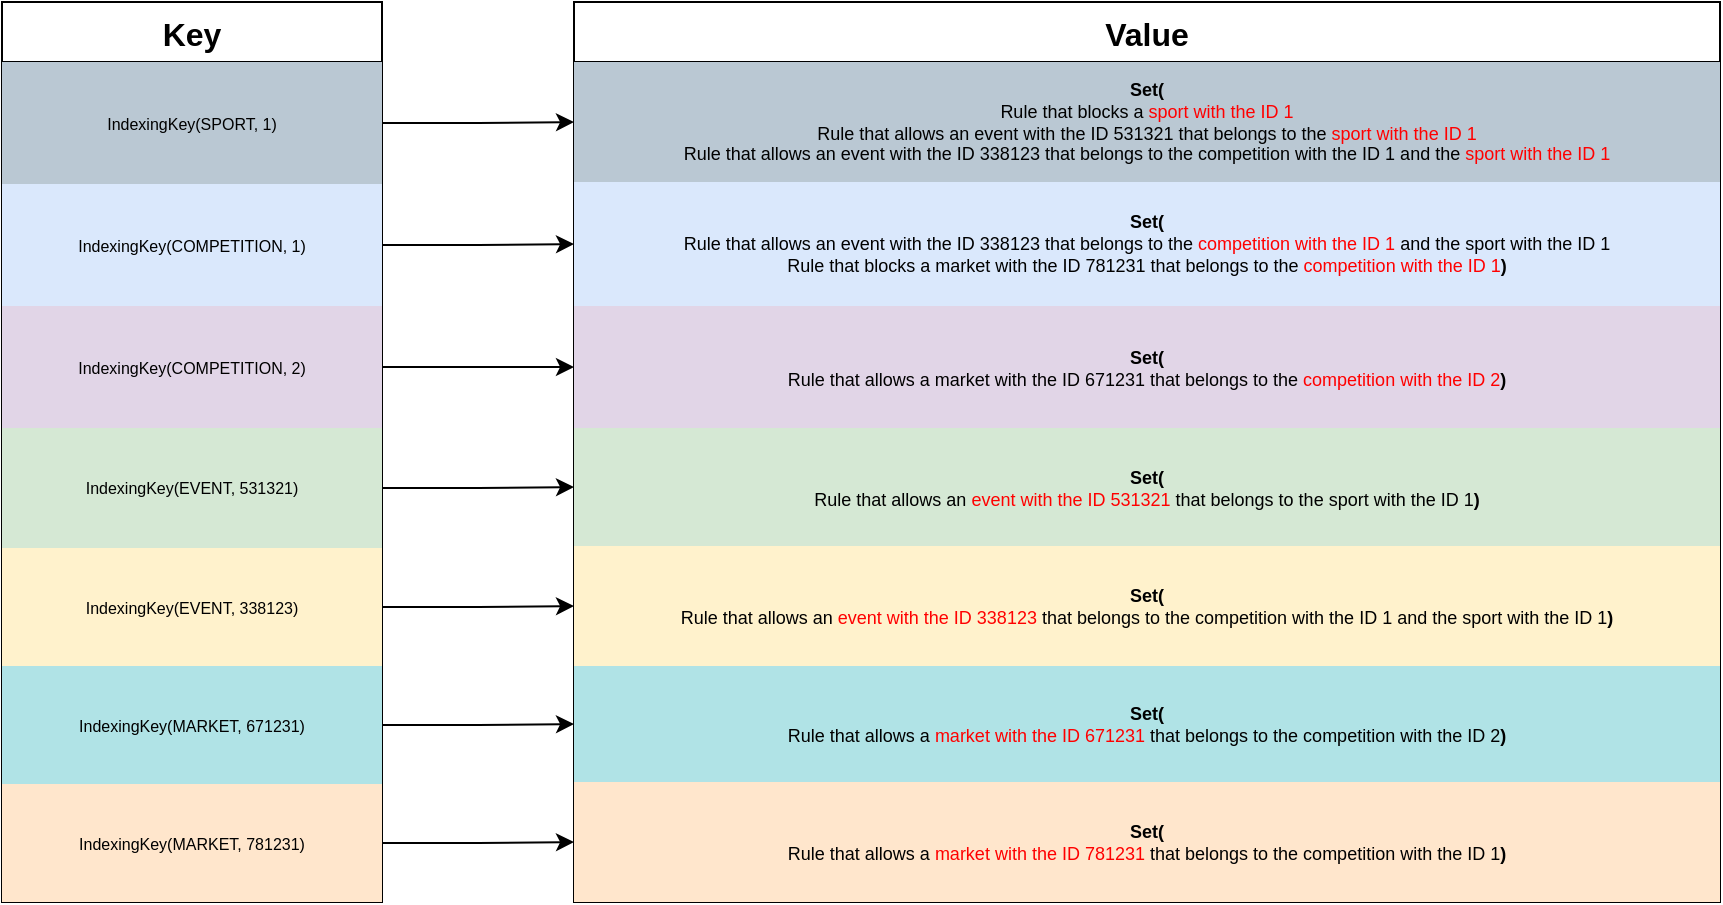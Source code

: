 <mxfile version="21.2.8" type="device">
  <diagram name="Page-1" id="m7LgojhkVV1RunFnOX2p">
    <mxGraphModel dx="792" dy="483" grid="1" gridSize="10" guides="1" tooltips="1" connect="1" arrows="1" fold="1" page="1" pageScale="1" pageWidth="827" pageHeight="1169" math="0" shadow="0">
      <root>
        <mxCell id="0" />
        <mxCell id="1" parent="0" />
        <mxCell id="sRkpq67CHHRW4R_DKQx_-1" value="Key" style="shape=table;startSize=30;container=1;collapsible=0;childLayout=tableLayout;strokeColor=default;fontSize=16;fontStyle=1" parent="1" vertex="1">
          <mxGeometry x="100" y="170" width="190" height="450" as="geometry" />
        </mxCell>
        <mxCell id="sRkpq67CHHRW4R_DKQx_-2" value="" style="shape=tableRow;horizontal=0;startSize=0;swimlaneHead=0;swimlaneBody=0;strokeColor=inherit;top=0;left=0;bottom=0;right=0;collapsible=0;dropTarget=0;fillColor=none;points=[[0,0.5],[1,0.5]];portConstraint=eastwest;fontSize=11;" parent="sRkpq67CHHRW4R_DKQx_-1" vertex="1">
          <mxGeometry y="30" width="190" height="61" as="geometry" />
        </mxCell>
        <mxCell id="sRkpq67CHHRW4R_DKQx_-3" value="IndexingKey(SPORT, 1)" style="shape=partialRectangle;html=1;whiteSpace=wrap;connectable=0;strokeColor=#23445d;overflow=hidden;fillColor=#bac8d3;top=0;left=0;bottom=0;right=0;pointerEvents=1;fontSize=8;" parent="sRkpq67CHHRW4R_DKQx_-2" vertex="1">
          <mxGeometry width="190" height="61" as="geometry">
            <mxRectangle width="190" height="61" as="alternateBounds" />
          </mxGeometry>
        </mxCell>
        <mxCell id="sRkpq67CHHRW4R_DKQx_-6" value="" style="shape=tableRow;horizontal=0;startSize=0;swimlaneHead=0;swimlaneBody=0;strokeColor=inherit;top=0;left=0;bottom=0;right=0;collapsible=0;dropTarget=0;fillColor=none;points=[[0,0.5],[1,0.5]];portConstraint=eastwest;fontSize=11;" parent="sRkpq67CHHRW4R_DKQx_-1" vertex="1">
          <mxGeometry y="91" width="190" height="61" as="geometry" />
        </mxCell>
        <mxCell id="sRkpq67CHHRW4R_DKQx_-7" value="IndexingKey(COMPETITION, 1)" style="shape=partialRectangle;html=1;whiteSpace=wrap;connectable=0;strokeColor=#6c8ebf;overflow=hidden;fillColor=#dae8fc;top=0;left=0;bottom=0;right=0;pointerEvents=1;fontSize=8;" parent="sRkpq67CHHRW4R_DKQx_-6" vertex="1">
          <mxGeometry width="190" height="61" as="geometry">
            <mxRectangle width="190" height="61" as="alternateBounds" />
          </mxGeometry>
        </mxCell>
        <mxCell id="sRkpq67CHHRW4R_DKQx_-10" value="" style="shape=tableRow;horizontal=0;startSize=0;swimlaneHead=0;swimlaneBody=0;strokeColor=inherit;top=0;left=0;bottom=0;right=0;collapsible=0;dropTarget=0;fillColor=none;points=[[0,0.5],[1,0.5]];portConstraint=eastwest;fontSize=11;" parent="sRkpq67CHHRW4R_DKQx_-1" vertex="1">
          <mxGeometry y="152" width="190" height="61" as="geometry" />
        </mxCell>
        <mxCell id="sRkpq67CHHRW4R_DKQx_-11" value="IndexingKey(COMPETITION, 2)" style="shape=partialRectangle;html=1;whiteSpace=wrap;connectable=0;strokeColor=#9673a6;overflow=hidden;fillColor=#e1d5e7;top=0;left=0;bottom=0;right=0;pointerEvents=1;fontSize=8;" parent="sRkpq67CHHRW4R_DKQx_-10" vertex="1">
          <mxGeometry width="190" height="61" as="geometry">
            <mxRectangle width="190" height="61" as="alternateBounds" />
          </mxGeometry>
        </mxCell>
        <mxCell id="sRkpq67CHHRW4R_DKQx_-24" style="shape=tableRow;horizontal=0;startSize=0;swimlaneHead=0;swimlaneBody=0;strokeColor=inherit;top=0;left=0;bottom=0;right=0;collapsible=0;dropTarget=0;fillColor=none;points=[[0,0.5],[1,0.5]];portConstraint=eastwest;fontSize=11;" parent="sRkpq67CHHRW4R_DKQx_-1" vertex="1">
          <mxGeometry y="213" width="190" height="60" as="geometry" />
        </mxCell>
        <mxCell id="sRkpq67CHHRW4R_DKQx_-25" value="IndexingKey(EVENT, 531321)" style="shape=partialRectangle;html=1;whiteSpace=wrap;connectable=0;strokeColor=#82b366;overflow=hidden;fillColor=#d5e8d4;top=0;left=0;bottom=0;right=0;pointerEvents=1;fontSize=8;" parent="sRkpq67CHHRW4R_DKQx_-24" vertex="1">
          <mxGeometry width="190" height="60" as="geometry">
            <mxRectangle width="190" height="60" as="alternateBounds" />
          </mxGeometry>
        </mxCell>
        <mxCell id="hXn4IVePBPBuUXVvyxEm-8" style="shape=tableRow;horizontal=0;startSize=0;swimlaneHead=0;swimlaneBody=0;strokeColor=inherit;top=0;left=0;bottom=0;right=0;collapsible=0;dropTarget=0;fillColor=none;points=[[0,0.5],[1,0.5]];portConstraint=eastwest;fontSize=11;" parent="sRkpq67CHHRW4R_DKQx_-1" vertex="1">
          <mxGeometry y="273" width="190" height="59" as="geometry" />
        </mxCell>
        <mxCell id="hXn4IVePBPBuUXVvyxEm-9" value="IndexingKey(EVENT, 338123)" style="shape=partialRectangle;html=1;whiteSpace=wrap;connectable=0;strokeColor=#d6b656;overflow=hidden;fillColor=#fff2cc;top=0;left=0;bottom=0;right=0;pointerEvents=1;fontSize=8;" parent="hXn4IVePBPBuUXVvyxEm-8" vertex="1">
          <mxGeometry width="190" height="59" as="geometry">
            <mxRectangle width="190" height="59" as="alternateBounds" />
          </mxGeometry>
        </mxCell>
        <mxCell id="hXn4IVePBPBuUXVvyxEm-10" style="shape=tableRow;horizontal=0;startSize=0;swimlaneHead=0;swimlaneBody=0;strokeColor=inherit;top=0;left=0;bottom=0;right=0;collapsible=0;dropTarget=0;fillColor=none;points=[[0,0.5],[1,0.5]];portConstraint=eastwest;fontSize=11;" parent="sRkpq67CHHRW4R_DKQx_-1" vertex="1">
          <mxGeometry y="332" width="190" height="59" as="geometry" />
        </mxCell>
        <mxCell id="hXn4IVePBPBuUXVvyxEm-11" value="IndexingKey(MARKET, 671231)" style="shape=partialRectangle;html=1;whiteSpace=wrap;connectable=0;strokeColor=#0e8088;overflow=hidden;fillColor=#b0e3e6;top=0;left=0;bottom=0;right=0;pointerEvents=1;fontSize=8;" parent="hXn4IVePBPBuUXVvyxEm-10" vertex="1">
          <mxGeometry width="190" height="59" as="geometry">
            <mxRectangle width="190" height="59" as="alternateBounds" />
          </mxGeometry>
        </mxCell>
        <mxCell id="sRkpq67CHHRW4R_DKQx_-22" style="shape=tableRow;horizontal=0;startSize=0;swimlaneHead=0;swimlaneBody=0;strokeColor=inherit;top=0;left=0;bottom=0;right=0;collapsible=0;dropTarget=0;fillColor=none;points=[[0,0.5],[1,0.5]];portConstraint=eastwest;fontSize=8;" parent="sRkpq67CHHRW4R_DKQx_-1" vertex="1">
          <mxGeometry y="391" width="190" height="59" as="geometry" />
        </mxCell>
        <mxCell id="sRkpq67CHHRW4R_DKQx_-23" value="IndexingKey(MARKET, 781231)" style="shape=partialRectangle;html=1;whiteSpace=wrap;connectable=0;strokeColor=#d79b00;overflow=hidden;fillColor=#ffe6cc;top=0;left=0;bottom=0;right=0;pointerEvents=1;fontSize=8;" parent="sRkpq67CHHRW4R_DKQx_-22" vertex="1">
          <mxGeometry width="190" height="59" as="geometry">
            <mxRectangle width="190" height="59" as="alternateBounds" />
          </mxGeometry>
        </mxCell>
        <mxCell id="sRkpq67CHHRW4R_DKQx_-15" value="Value" style="shape=table;startSize=30;container=1;collapsible=0;childLayout=tableLayout;strokeColor=default;fontSize=16;fontStyle=1" parent="1" vertex="1">
          <mxGeometry x="386" y="170" width="573" height="450" as="geometry" />
        </mxCell>
        <mxCell id="sRkpq67CHHRW4R_DKQx_-16" value="" style="shape=tableRow;horizontal=0;startSize=0;swimlaneHead=0;swimlaneBody=0;strokeColor=inherit;top=0;left=0;bottom=0;right=0;collapsible=0;dropTarget=0;fillColor=none;points=[[0,0.5],[1,0.5]];portConstraint=eastwest;fontSize=16;" parent="sRkpq67CHHRW4R_DKQx_-15" vertex="1">
          <mxGeometry y="30" width="573" height="60" as="geometry" />
        </mxCell>
        <mxCell id="sRkpq67CHHRW4R_DKQx_-17" value="&lt;b style=&quot;font-size: 9px;&quot;&gt;Set(&lt;/b&gt;&lt;br style=&quot;font-size: 9px;&quot;&gt;&lt;font style=&quot;font-size: 9px;&quot;&gt;Rule that blocks a &lt;font color=&quot;#ff0000&quot;&gt;sport with the ID 1&lt;/font&gt;&lt;br style=&quot;font-size: 9px;&quot;&gt;Rule that allows an event with the ID 531321 that belongs to the &lt;font color=&quot;#ff0000&quot;&gt;sport with the ID 1&lt;/font&gt;&lt;br style=&quot;font-size: 9px;&quot;&gt;Rule that allows an event with the ID 338123 that belongs to the competition with the ID 1 and the &lt;font color=&quot;#ff0000&quot;&gt;sport with the ID 1&lt;/font&gt;&lt;br&gt;&lt;/font&gt;" style="shape=partialRectangle;html=1;whiteSpace=wrap;connectable=0;strokeColor=#23445d;overflow=hidden;fillColor=#bac8d3;top=0;left=0;bottom=0;right=0;pointerEvents=1;fontSize=9;" parent="sRkpq67CHHRW4R_DKQx_-16" vertex="1">
          <mxGeometry width="573" height="60" as="geometry">
            <mxRectangle width="573" height="60" as="alternateBounds" />
          </mxGeometry>
        </mxCell>
        <mxCell id="sRkpq67CHHRW4R_DKQx_-31" style="shape=tableRow;horizontal=0;startSize=0;swimlaneHead=0;swimlaneBody=0;strokeColor=inherit;top=0;left=0;bottom=0;right=0;collapsible=0;dropTarget=0;fillColor=none;points=[[0,0.5],[1,0.5]];portConstraint=eastwest;fontSize=11;" parent="sRkpq67CHHRW4R_DKQx_-15" vertex="1">
          <mxGeometry y="90" width="573" height="62" as="geometry" />
        </mxCell>
        <mxCell id="sRkpq67CHHRW4R_DKQx_-32" value="&lt;b style=&quot;border-color: var(--border-color); font-size: 9px;&quot;&gt;Set(&lt;/b&gt;&lt;br style=&quot;border-color: var(--border-color); font-size: 9px;&quot;&gt;&lt;font style=&quot;font-size: 9px;&quot;&gt;Rule that allows an event with the ID 338123 that belongs to the &lt;font color=&quot;#ff0000&quot;&gt;competition with the ID 1&lt;/font&gt; and the&amp;nbsp;&lt;font style=&quot;border-color: var(--border-color);&quot;&gt;sport with the ID 1&lt;/font&gt;&lt;br style=&quot;border-color: var(--border-color);&quot;&gt;&lt;/font&gt;Rule that blocks a market with the ID 781231 that belongs to the &lt;font color=&quot;#ff0000&quot;&gt;competition with the ID 1&lt;/font&gt;&lt;b style=&quot;font-size: 9px;&quot;&gt;)&lt;/b&gt;" style="shape=partialRectangle;html=1;whiteSpace=wrap;connectable=0;strokeColor=#6c8ebf;overflow=hidden;fillColor=#dae8fc;top=0;left=0;bottom=0;right=0;pointerEvents=1;fontSize=9;" parent="sRkpq67CHHRW4R_DKQx_-31" vertex="1">
          <mxGeometry width="573" height="62" as="geometry">
            <mxRectangle width="573" height="62" as="alternateBounds" />
          </mxGeometry>
        </mxCell>
        <mxCell id="sRkpq67CHHRW4R_DKQx_-29" style="shape=tableRow;horizontal=0;startSize=0;swimlaneHead=0;swimlaneBody=0;strokeColor=inherit;top=0;left=0;bottom=0;right=0;collapsible=0;dropTarget=0;fillColor=none;points=[[0,0.5],[1,0.5]];portConstraint=eastwest;fontSize=11;" parent="sRkpq67CHHRW4R_DKQx_-15" vertex="1">
          <mxGeometry y="152" width="573" height="61" as="geometry" />
        </mxCell>
        <mxCell id="sRkpq67CHHRW4R_DKQx_-30" value="&lt;b style=&quot;border-color: var(--border-color); font-size: 9px;&quot;&gt;Set(&lt;/b&gt;&lt;br style=&quot;border-color: var(--border-color); font-size: 9px;&quot;&gt;Rule that allows a market with the ID 671231 that belongs to the &lt;font color=&quot;#ff0000&quot;&gt;competition with the ID 2&lt;/font&gt;&lt;b style=&quot;font-size: 9px;&quot;&gt;)&lt;/b&gt;" style="shape=partialRectangle;html=1;whiteSpace=wrap;connectable=0;strokeColor=#9673a6;overflow=hidden;fillColor=#e1d5e7;top=0;left=0;bottom=0;right=0;pointerEvents=1;fontSize=9;" parent="sRkpq67CHHRW4R_DKQx_-29" vertex="1">
          <mxGeometry width="573" height="61" as="geometry">
            <mxRectangle width="573" height="61" as="alternateBounds" />
          </mxGeometry>
        </mxCell>
        <mxCell id="sRkpq67CHHRW4R_DKQx_-18" value="" style="shape=tableRow;horizontal=0;startSize=0;swimlaneHead=0;swimlaneBody=0;strokeColor=inherit;top=0;left=0;bottom=0;right=0;collapsible=0;dropTarget=0;fillColor=none;points=[[0,0.5],[1,0.5]];portConstraint=eastwest;fontSize=11;" parent="sRkpq67CHHRW4R_DKQx_-15" vertex="1">
          <mxGeometry y="213" width="573" height="59" as="geometry" />
        </mxCell>
        <mxCell id="sRkpq67CHHRW4R_DKQx_-19" value="&lt;b style=&quot;border-color: var(--border-color); font-size: 9px;&quot;&gt;Set(&lt;/b&gt;&lt;br style=&quot;border-color: var(--border-color); font-size: 9px;&quot;&gt;Rule that allows an &lt;font color=&quot;#ff0000&quot;&gt;event with the ID 531321&lt;/font&gt; that belongs to the sport with the ID 1&lt;b style=&quot;font-size: 9px;&quot;&gt;)&lt;/b&gt;" style="shape=partialRectangle;html=1;whiteSpace=wrap;connectable=0;strokeColor=#82b366;overflow=hidden;fillColor=#d5e8d4;top=0;left=0;bottom=0;right=0;pointerEvents=1;fontSize=9;" parent="sRkpq67CHHRW4R_DKQx_-18" vertex="1">
          <mxGeometry width="573" height="59" as="geometry">
            <mxRectangle width="573" height="59" as="alternateBounds" />
          </mxGeometry>
        </mxCell>
        <mxCell id="hXn4IVePBPBuUXVvyxEm-12" style="shape=tableRow;horizontal=0;startSize=0;swimlaneHead=0;swimlaneBody=0;strokeColor=inherit;top=0;left=0;bottom=0;right=0;collapsible=0;dropTarget=0;fillColor=none;points=[[0,0.5],[1,0.5]];portConstraint=eastwest;fontSize=11;" parent="sRkpq67CHHRW4R_DKQx_-15" vertex="1">
          <mxGeometry y="272" width="573" height="60" as="geometry" />
        </mxCell>
        <mxCell id="hXn4IVePBPBuUXVvyxEm-13" value="&lt;b style=&quot;border-color: var(--border-color); font-size: 9px;&quot;&gt;Set(&lt;/b&gt;&lt;font style=&quot;border-color: var(--border-color); font-size: 9px;&quot;&gt;&lt;br style=&quot;border-color: var(--border-color); font-size: 9px;&quot;&gt;&lt;/font&gt;Rule that allows an &lt;font color=&quot;#ff0000&quot;&gt;event with the ID 338123&lt;/font&gt; that belongs to the competition with the ID 1 and the sport with the ID 1&lt;b style=&quot;font-size: 9px;&quot;&gt;)&lt;/b&gt;" style="shape=partialRectangle;html=1;whiteSpace=wrap;connectable=0;strokeColor=#d6b656;overflow=hidden;fillColor=#fff2cc;top=0;left=0;bottom=0;right=0;pointerEvents=1;fontSize=9;" parent="hXn4IVePBPBuUXVvyxEm-12" vertex="1">
          <mxGeometry width="573" height="60" as="geometry">
            <mxRectangle width="573" height="60" as="alternateBounds" />
          </mxGeometry>
        </mxCell>
        <mxCell id="sRkpq67CHHRW4R_DKQx_-20" value="" style="shape=tableRow;horizontal=0;startSize=0;swimlaneHead=0;swimlaneBody=0;strokeColor=inherit;top=0;left=0;bottom=0;right=0;collapsible=0;dropTarget=0;fillColor=none;points=[[0,0.5],[1,0.5]];portConstraint=eastwest;fontSize=11;" parent="sRkpq67CHHRW4R_DKQx_-15" vertex="1">
          <mxGeometry y="332" width="573" height="58" as="geometry" />
        </mxCell>
        <mxCell id="sRkpq67CHHRW4R_DKQx_-21" value="&lt;font style=&quot;font-size: 9px;&quot;&gt;&lt;b style=&quot;border-color: var(--border-color); font-size: 9px;&quot;&gt;Set(&lt;/b&gt;&lt;br style=&quot;font-size: 9px;&quot;&gt;&lt;/font&gt;Rule that allows a &lt;font color=&quot;#ff0000&quot;&gt;market with the ID 671231&lt;/font&gt; that belongs to the competition with the ID 2&lt;b style=&quot;font-size: 9px;&quot;&gt;)&lt;/b&gt;" style="shape=partialRectangle;html=1;whiteSpace=wrap;connectable=0;strokeColor=#0e8088;overflow=hidden;fillColor=#b0e3e6;top=0;left=0;bottom=0;right=0;pointerEvents=1;fontSize=9;" parent="sRkpq67CHHRW4R_DKQx_-20" vertex="1">
          <mxGeometry width="573" height="58" as="geometry">
            <mxRectangle width="573" height="58" as="alternateBounds" />
          </mxGeometry>
        </mxCell>
        <mxCell id="hXn4IVePBPBuUXVvyxEm-14" style="shape=tableRow;horizontal=0;startSize=0;swimlaneHead=0;swimlaneBody=0;strokeColor=inherit;top=0;left=0;bottom=0;right=0;collapsible=0;dropTarget=0;fillColor=none;points=[[0,0.5],[1,0.5]];portConstraint=eastwest;fontSize=11;" parent="sRkpq67CHHRW4R_DKQx_-15" vertex="1">
          <mxGeometry y="390" width="573" height="60" as="geometry" />
        </mxCell>
        <mxCell id="hXn4IVePBPBuUXVvyxEm-15" value="&lt;font style=&quot;border-color: var(--border-color); font-size: 9px;&quot;&gt;&lt;b style=&quot;border-color: var(--border-color); font-size: 9px;&quot;&gt;Set(&lt;/b&gt;&lt;br style=&quot;border-color: var(--border-color); font-size: 9px;&quot;&gt;&lt;/font&gt;&lt;span style=&quot;border-color: var(--border-color); font-size: 9px;&quot;&gt;Rule that allows a&lt;/span&gt;&lt;b style=&quot;border-color: var(--border-color); font-size: 9px;&quot;&gt;&amp;nbsp;&lt;font style=&quot;border-color: var(--border-color); font-weight: 400;&quot; color=&quot;#ff0000&quot;&gt;market with the ID 781231&lt;/font&gt;&lt;span style=&quot;font-weight: 400;&quot;&gt;&amp;nbsp;that belongs to the competition with the ID 1&lt;/span&gt;)&lt;/b&gt;" style="shape=partialRectangle;html=1;whiteSpace=wrap;connectable=0;strokeColor=#d79b00;overflow=hidden;fillColor=#ffe6cc;top=0;left=0;bottom=0;right=0;pointerEvents=1;fontSize=9;" parent="hXn4IVePBPBuUXVvyxEm-14" vertex="1">
          <mxGeometry width="573" height="60" as="geometry">
            <mxRectangle width="573" height="60" as="alternateBounds" />
          </mxGeometry>
        </mxCell>
        <mxCell id="hXn4IVePBPBuUXVvyxEm-20" style="edgeStyle=orthogonalEdgeStyle;rounded=0;orthogonalLoop=1;jettySize=auto;html=1;exitX=1;exitY=0.5;exitDx=0;exitDy=0;entryX=0;entryY=0.5;entryDx=0;entryDy=0;" parent="1" source="sRkpq67CHHRW4R_DKQx_-2" target="sRkpq67CHHRW4R_DKQx_-16" edge="1">
          <mxGeometry relative="1" as="geometry" />
        </mxCell>
        <mxCell id="hXn4IVePBPBuUXVvyxEm-22" style="edgeStyle=orthogonalEdgeStyle;rounded=0;orthogonalLoop=1;jettySize=auto;html=1;exitX=1;exitY=0.5;exitDx=0;exitDy=0;" parent="1" source="sRkpq67CHHRW4R_DKQx_-6" target="sRkpq67CHHRW4R_DKQx_-31" edge="1">
          <mxGeometry relative="1" as="geometry" />
        </mxCell>
        <mxCell id="hXn4IVePBPBuUXVvyxEm-25" style="edgeStyle=orthogonalEdgeStyle;rounded=0;orthogonalLoop=1;jettySize=auto;html=1;exitX=1;exitY=0.5;exitDx=0;exitDy=0;entryX=0;entryY=0.5;entryDx=0;entryDy=0;" parent="1" source="sRkpq67CHHRW4R_DKQx_-10" target="sRkpq67CHHRW4R_DKQx_-29" edge="1">
          <mxGeometry relative="1" as="geometry" />
        </mxCell>
        <mxCell id="hXn4IVePBPBuUXVvyxEm-26" style="edgeStyle=orthogonalEdgeStyle;rounded=0;orthogonalLoop=1;jettySize=auto;html=1;exitX=1;exitY=0.5;exitDx=0;exitDy=0;entryX=0;entryY=0.5;entryDx=0;entryDy=0;" parent="1" source="sRkpq67CHHRW4R_DKQx_-24" target="sRkpq67CHHRW4R_DKQx_-18" edge="1">
          <mxGeometry relative="1" as="geometry" />
        </mxCell>
        <mxCell id="hXn4IVePBPBuUXVvyxEm-27" style="edgeStyle=orthogonalEdgeStyle;rounded=0;orthogonalLoop=1;jettySize=auto;html=1;exitX=1;exitY=0.5;exitDx=0;exitDy=0;entryX=0;entryY=0.5;entryDx=0;entryDy=0;" parent="1" source="hXn4IVePBPBuUXVvyxEm-8" target="hXn4IVePBPBuUXVvyxEm-12" edge="1">
          <mxGeometry relative="1" as="geometry" />
        </mxCell>
        <mxCell id="hXn4IVePBPBuUXVvyxEm-28" style="edgeStyle=orthogonalEdgeStyle;rounded=0;orthogonalLoop=1;jettySize=auto;html=1;exitX=1;exitY=0.5;exitDx=0;exitDy=0;entryX=0;entryY=0.5;entryDx=0;entryDy=0;" parent="1" source="hXn4IVePBPBuUXVvyxEm-10" target="sRkpq67CHHRW4R_DKQx_-20" edge="1">
          <mxGeometry relative="1" as="geometry" />
        </mxCell>
        <mxCell id="hXn4IVePBPBuUXVvyxEm-31" style="edgeStyle=orthogonalEdgeStyle;rounded=0;orthogonalLoop=1;jettySize=auto;html=1;exitX=1;exitY=0.5;exitDx=0;exitDy=0;entryX=0;entryY=0.5;entryDx=0;entryDy=0;" parent="1" source="sRkpq67CHHRW4R_DKQx_-22" target="hXn4IVePBPBuUXVvyxEm-14" edge="1">
          <mxGeometry relative="1" as="geometry" />
        </mxCell>
      </root>
    </mxGraphModel>
  </diagram>
</mxfile>
